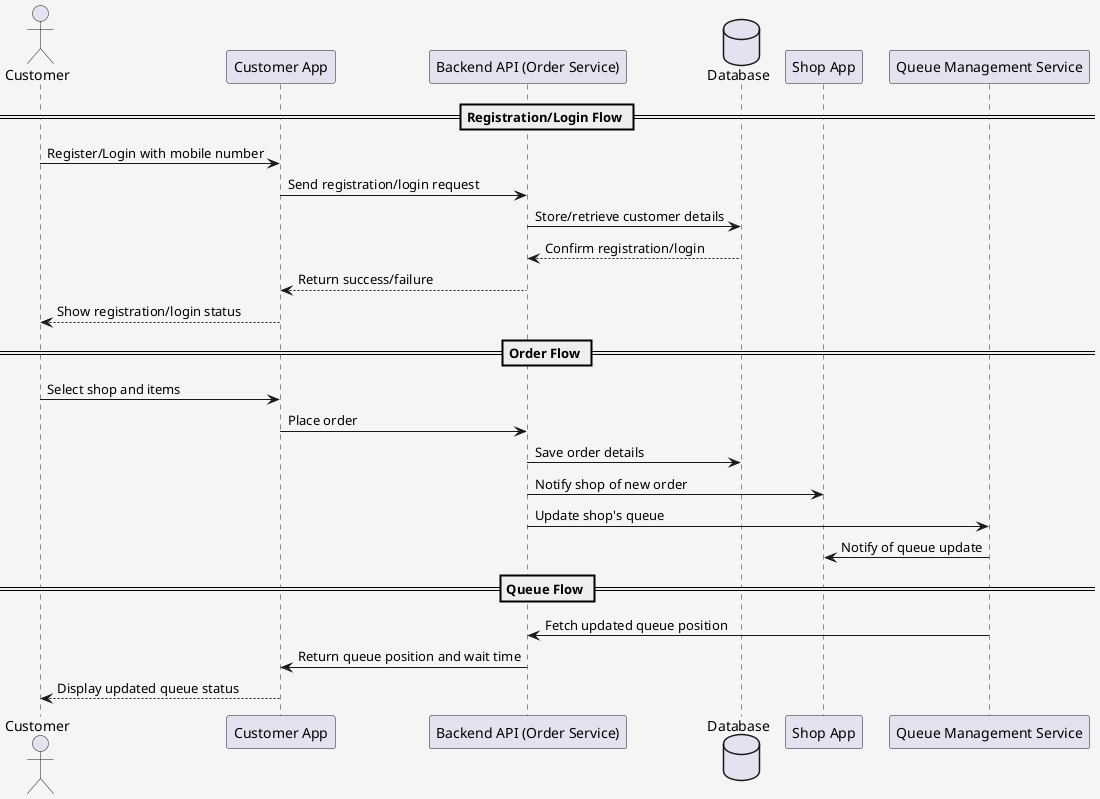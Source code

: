 @startuml
skinparam backgroundColor #F5F5F5
skinparam rectangle {
    BackgroundColor #ECF0F1
    BorderColor #2C3E50
    FontColor #2C3E50
}

actor Customer
participant "Customer App" as App
participant "Backend API (Order Service)" as API
database "Database" as DB
participant "Shop App" as Shop
participant "Queue Management Service" as Queue

== Registration/Login Flow ==
Customer -> App: Register/Login with mobile number
App -> API: Send registration/login request
API -> DB: Store/retrieve customer details
DB --> API: Confirm registration/login
API --> App: Return success/failure
App --> Customer: Show registration/login status

== Order Flow ==
Customer -> App: Select shop and items
App -> API: Place order
API -> DB: Save order details
API -> Shop: Notify shop of new order
API -> Queue: Update shop's queue
Queue -> Shop: Notify of queue update

== Queue Flow ==
Queue -> API: Fetch updated queue position
API -> App: Return queue position and wait time
App --> Customer: Display updated queue status

@enduml